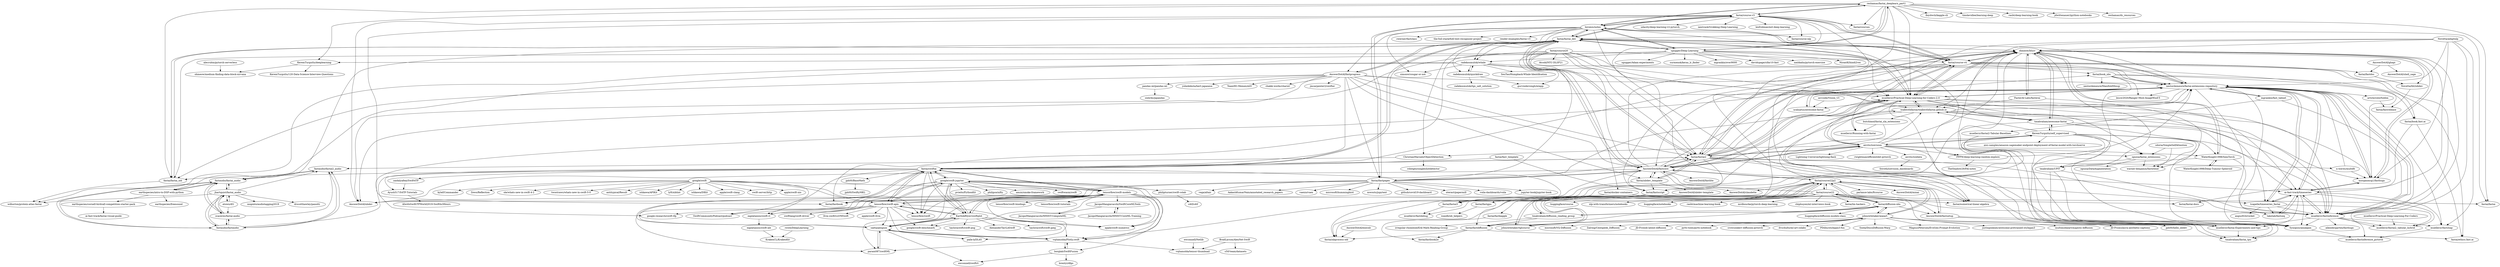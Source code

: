 digraph G {
"KeremTurgutlu/deeplearning" -> "ohmeow/medium-finding-data-block-nirvana"
"KeremTurgutlu/deeplearning" -> "KeremTurgutlu/120-Data-Science-Interview-Questions"
"fastai/course-v3" -> "hiromis/notes"
"fastai/course-v3" -> "fastai/fastai" ["e"=1]
"fastai/course-v3" -> "fastai/course-nlp" ["e"=1]
"fastai/course-v3" -> "fastai/numerical-linear-algebra" ["e"=1]
"fastai/course-v3" -> "fastai/fastai_dev"
"fastai/course-v3" -> "fastai/courses" ["e"=1]
"fastai/course-v3" -> "fastai/fastbook" ["e"=1]
"fastai/course-v3" -> "fastai/course-v4"
"fastai/course-v3" -> "fastai/fastai2"
"fastai/course-v3" -> "udacity/deep-learning-v2-pytorch" ["e"=1]
"fastai/course-v3" -> "iamtrask/Grokking-Deep-Learning" ["e"=1]
"fastai/course-v3" -> "reshamas/fastai_deeplearn_part1"
"fastai/course-v3" -> "lexfridman/mit-deep-learning" ["e"=1]
"fastai/course-v3" -> "AnswerDotAI/nbdev" ["e"=1]
"fastai/course-v3" -> "fastai/fastpages"
"hiromis/notes" -> "fastai/course-v3"
"hiromis/notes" -> "fastai/fastai_dev"
"hiromis/notes" -> "muellerzr/Practical-Deep-Learning-for-Coders-2.0"
"hiromis/notes" -> "reshamas/fastai_deeplearn_part1"
"hiromis/notes" -> "fastai/course-v4"
"hiromis/notes" -> "sgugger/Deep-Learning"
"hiromis/notes" -> "fastai/course-nlp" ["e"=1]
"hiromis/notes" -> "simonw/cougar-or-not"
"hiromis/notes" -> "radekosmulski/whale"
"hiromis/notes" -> "fastai/numerical-linear-algebra" ["e"=1]
"hiromis/notes" -> "radekosmulski/quickdraw"
"hiromis/notes" -> "cwerner/fastclass"
"hiromis/notes" -> "AnswerDotAI/fastprogress"
"hiromis/notes" -> "the-full-stack/fsdl-text-recognizer-project" ["e"=1]
"hiromis/notes" -> "render-examples/fastai-v3" ["e"=1]
"google/swift-jupyter" -> "tensorflow/swift-models"
"google/swift-jupyter" -> "fastai/swiftai"
"google/swift-jupyter" -> "tensorflow/swift-apis"
"google/swift-jupyter" -> "KarthikRIyer/swiftplot"
"google/swift-jupyter" -> "saeta/penguin"
"google/swift-jupyter" -> "tensorflow/swift" ["e"=1]
"google/swift-jupyter" -> "philipturner/swift-colab"
"google/swift-jupyter" -> "vojtamolda/Plotly.swift"
"google/swift-jupyter" -> "pvieito/PythonKit" ["e"=1]
"google/swift-jupyter" -> "apple/swift-numerics" ["e"=1]
"google/swift-jupyter" -> "eaplatanios/swift-rl"
"google/swift-jupyter" -> "philipce/nifty" ["e"=1]
"google/swift-jupyter" -> "param087/swiftML"
"google/swift-jupyter" -> "amzn/smoke-framework" ["e"=1]
"google/swift-jupyter" -> "swiftwasm/swift" ["e"=1]
"google/swift" -> "lyft/xiblint" ["e"=1]
"google/swift" -> "tensorflow/swift" ["e"=1]
"google/swift" -> "ishkawa/DIKit" ["e"=1]
"google/swift" -> "SwiftCommunityPodcast/podcast" ["e"=1]
"google/swift" -> "apple/swift-clang" ["e"=1]
"google/swift" -> "swift-server/http" ["e"=1]
"google/swift" -> "apple/swift-nio" ["e"=1]
"google/swift" -> "kylef/Commander" ["e"=1]
"google/swift" -> "tensorflow/swift-models"
"google/swift" -> "Zewo/Reflection" ["e"=1]
"google/swift" -> "ole/whats-new-in-swift-4-2" ["e"=1]
"google/swift" -> "twostraws/whats-new-in-swift-5-0" ["e"=1]
"google/swift" -> "tensorflow/swift-apis"
"google/swift" -> "antitypical/Result" ["e"=1]
"google/swift" -> "ishkawa/APIKit" ["e"=1]
"PPPW/deep-learning-random-explore" -> "TheShadow29/FAI-notes"
"PPPW/deep-learning-random-explore" -> "nestordemeure/fastai-extensions-repository"
"fastai/fastai_dev" -> "fastai/fastai2"
"fastai/fastai_dev" -> "fastai/swiftai"
"fastai/fastai_dev" -> "ChristianMarzahl/ObjectDetection"
"fastai/fastai_dev" -> "fastai/fastai_old"
"fastai/fastai_dev" -> "fastai/course-v3"
"fastai/fastai_dev" -> "muellerzr/Practical-Deep-Learning-for-Coders-2.0"
"fastai/fastai_dev" -> "hiromis/notes"
"fastai/fastai_dev" -> "fastai/course-v4"
"fastai/fastai_dev" -> "nestordemeure/fastai-extensions-repository"
"fastai/fastai_dev" -> "AnswerDotAI/fastcore"
"fastai/fastai_dev" -> "fastaudio/fastai_audio"
"fastai/fastai_dev" -> "sgugger/Deep-Learning"
"fastai/fastai_dev" -> "AnswerDotAI/fastprogress"
"fastai/fastai_dev" -> "ohmeow/blurr"
"fastai/fastai_dev" -> "radekosmulski/whale"
"fastai/swiftai" -> "tensorflow/swift-models"
"fastai/swiftai" -> "tensorflow/swift-apis"
"fastai/swiftai" -> "google/swift-jupyter"
"fastai/swiftai" -> "eaplatanios/swift-rl"
"fastai/swiftai" -> "saeta/penguin"
"fastai/swiftai" -> "fastai/fastai2"
"fastai/swiftai" -> "KarthikRIyer/swiftplot"
"fastai/swiftai" -> "Ayush517/S4TF-Tutorials"
"fastai/swiftai" -> "zaidalyafeai/Swift4TF"
"fastai/swiftai" -> "fastai/fastai_dev"
"fastai/swiftai" -> "vojtamolda/Plotly.swift"
"fastai/swiftai" -> "jph00/BaseMath"
"fastai/swiftai" -> "google-research/swift-tfp"
"fastai/swiftai" -> "fastai/fastai_old"
"fastai/swiftai" -> "tensorflow/swift" ["e"=1]
"radekosmulski/quickdraw" -> "radekosmulski/tgs_salt_solution"
"radekosmulski/quickdraw" -> "gurvindersingh/mlapp"
"radekosmulski/quickdraw" -> "radekosmulski/whale"
"jph00/BaseMath" -> "jph00/SwiftyMKL"
"artste/colorfuldim" -> "fastai/fastrelease"
"reshamas/fastai_deeplearn_part1" -> "floydwch/kaggle-cli" ["e"=1]
"reshamas/fastai_deeplearn_part1" -> "fastai/courses" ["e"=1]
"reshamas/fastai_deeplearn_part1" -> "hiromis/notes"
"reshamas/fastai_deeplearn_part1" -> "fastai/fastai_dev"
"reshamas/fastai_deeplearn_part1" -> "fastai/course-v3"
"reshamas/fastai_deeplearn_part1" -> "sgugger/Deep-Learning"
"reshamas/fastai_deeplearn_part1" -> "fastai/fastai" ["e"=1]
"reshamas/fastai_deeplearn_part1" -> "KeremTurgutlu/deeplearning"
"reshamas/fastai_deeplearn_part1" -> "timdavidlee/learning-deep"
"reshamas/fastai_deeplearn_part1" -> "rasbt/deep-learning-book" ["e"=1]
"reshamas/fastai_deeplearn_part1" -> "fastai/numerical-linear-algebra" ["e"=1]
"reshamas/fastai_deeplearn_part1" -> "fastai/fastai_old"
"reshamas/fastai_deeplearn_part1" -> "jdwittenauer/ipython-notebooks" ["e"=1]
"reshamas/fastai_deeplearn_part1" -> "muellerzr/Practical-Deep-Learning-for-Coders-2.0"
"reshamas/fastai_deeplearn_part1" -> "reshamas/ds_resources"
"radekosmulski/whale" -> "radekosmulski/quickdraw"
"radekosmulski/whale" -> "gurvindersingh/mlapp"
"radekosmulski/whale" -> "SeuTao/Humpback-Whale-Identification" ["e"=1]
"radekosmulski/whale" -> "simonw/cougar-or-not"
"radekosmulski/whale" -> "wdhorton/protein-atlas-fastai"
"radekosmulski/whale" -> "oguiza/fastai_extensions"
"radekosmulski/whale" -> "earthspecies/intro-to-DSP-with-python"
"radekosmulski/whale" -> "nestordemeure/fastai-extensions-repository"
"AnswerDotAI/fastprogress" -> "fastai/fastai_dev"
"AnswerDotAI/fastprogress" -> "AnswerDotAI/fastcore"
"AnswerDotAI/fastprogress" -> "muellerzr/Practical-Deep-Learning-for-Coders-2.0"
"AnswerDotAI/fastprogress" -> "nestordemeure/fastai-extensions-repository"
"AnswerDotAI/fastprogress" -> "fastai/fastai2"
"AnswerDotAI/fastprogress" -> "yoheikikuta/bert-japanese" ["e"=1]
"AnswerDotAI/fastprogress" -> "AnswerDotAI/nbdev" ["e"=1]
"AnswerDotAI/fastprogress" -> "fastai/fastpages"
"AnswerDotAI/fastprogress" -> "TeamHG-Memex/eli5" ["e"=1]
"AnswerDotAI/fastprogress" -> "fastai/fastai_old"
"AnswerDotAI/fastprogress" -> "chakki-works/chariot" ["e"=1]
"AnswerDotAI/fastprogress" -> "fastai/nbdev_template"
"AnswerDotAI/fastprogress" -> "pandas-ml/pandas-ml"
"AnswerDotAI/fastprogress" -> "jmcarpenter2/swifter" ["e"=1]
"AnswerDotAI/fastprogress" -> "fastai/swiftai"
"tensorflow/swift-models" -> "tensorflow/swift-apis"
"tensorflow/swift-models" -> "fastai/swiftai"
"tensorflow/swift-models" -> "google/swift-jupyter"
"tensorflow/swift-models" -> "saeta/penguin"
"tensorflow/swift-models" -> "tensorflow/swift" ["e"=1]
"tensorflow/swift-models" -> "KarthikRIyer/swiftplot"
"tensorflow/swift-models" -> "vojtamolda/Plotly.swift"
"tensorflow/swift-models" -> "google/swift-benchmark" ["e"=1]
"tensorflow/swift-models" -> "eaplatanios/swift-rl"
"tensorflow/swift-models" -> "palle-k/DL4S"
"tensorflow/swift-models" -> "JacopoMangiavacchi/SwiftCoreMLTools"
"tensorflow/swift-models" -> "borglab/SwiftFusion"
"tensorflow/swift-models" -> "apple/swift-numerics" ["e"=1]
"tensorflow/swift-models" -> "tensorflow/swift-bindings"
"tensorflow/swift-models" -> "tensorflow/swift-tutorials"
"KarthikRIyer/swiftplot" -> "saeta/penguin"
"KarthikRIyer/swiftplot" -> "param087/swiftML"
"KarthikRIyer/swiftplot" -> "google/swift-jupyter"
"KarthikRIyer/swiftplot" -> "fastai/swiftai"
"KarthikRIyer/swiftplot" -> "vojtamolda/Plotly.swift"
"KarthikRIyer/swiftplot" -> "tensorflow/swift-models"
"KarthikRIyer/swiftplot" -> "tayloraswift/swift-png" ["e"=1]
"KarthikRIyer/swiftplot" -> "apple/swift-numerics" ["e"=1]
"KarthikRIyer/swiftplot" -> "google/swift-benchmark" ["e"=1]
"KarthikRIyer/swiftplot" -> "tensorflow/swift-apis"
"KarthikRIyer/swiftplot" -> "AlexanderTar/LASwift" ["e"=1]
"KarthikRIyer/swiftplot" -> "tayloraswift/swift-jpeg" ["e"=1]
"n-waves/multifit" -> "nestordemeure/fastai-extensions-repository"
"n-waves/multifit" -> "morganmcg1/fasthugs"
"oguiza/fastai_extensions" -> "Synopsis/amalgam"
"oguiza/fastai_extensions" -> "warner-benjamin/fastxtend"
"oguiza/fastai_extensions" -> "oguiza/DataAugmentation"
"tensorflow/swift-apis" -> "tensorflow/swift-models"
"tensorflow/swift-apis" -> "fastai/swiftai"
"tensorflow/swift-apis" -> "google/swift-jupyter"
"tensorflow/swift-apis" -> "tensorflow/swift" ["e"=1]
"tensorflow/swift-apis" -> "saeta/penguin"
"tensorflow/swift-apis" -> "apple/swift-numerics" ["e"=1]
"tensorflow/swift-apis" -> "eaplatanios/swift-rl"
"tensorflow/swift-apis" -> "vojtamolda/Plotly.swift"
"tensorflow/swift-apis" -> "KarthikRIyer/swiftplot"
"tensorflow/swift-apis" -> "google-research/swift-tfp"
"tensorflow/swift-apis" -> "google/swift-benchmark" ["e"=1]
"tensorflow/swift-apis" -> "swiftlang/swift-driver" ["e"=1]
"tensorflow/swift-apis" -> "llvm-swift/LLVMSwift" ["e"=1]
"tensorflow/swift-apis" -> "SwiftCommunityPodcast/podcast" ["e"=1]
"tensorflow/swift-apis" -> "apple/swift-llvm" ["e"=1]
"sdoria/SimpleSelfAttention" -> "warner-benjamin/fastxtend"
"sdoria/SimpleSelfAttention" -> "oguiza/fastai_extensions"
"jhartquist/fastai_audio" -> "fastaudio/fastai_audio"
"jhartquist/fastai_audio" -> "zcaceres/fastai-audio"
"jhartquist/fastai_audio" -> "fastaudio/fastai2_audio"
"jhartquist/fastai_audio" -> "etown/dl1"
"jhartquist/fastai_audio" -> "fastaudio/fastaudio"
"jhartquist/fastai_audio" -> "mnpinto/audiotagging2019"
"jhartquist/fastai_audio" -> "wdhorton/protein-atlas-fastai"
"jhartquist/fastai_audio" -> "drscotthawley/panotti" ["e"=1]
"fastai/fastai_old" -> "wdhorton/protein-atlas-fastai"
"fastai/fastai_old" -> "fastai/fastai_dev"
"zcaceres/fastai-audio" -> "fastaudio/fastai_audio"
"zcaceres/fastai-audio" -> "jhartquist/fastai_audio"
"zcaceres/fastai-audio" -> "fastaudio/fastai2_audio"
"zcaceres/fastai-audio" -> "fastaudio/fastaudio"
"fastaudio/fastai_audio" -> "fastaudio/fastai2_audio"
"fastaudio/fastai_audio" -> "zcaceres/fastai-audio"
"fastaudio/fastai_audio" -> "jhartquist/fastai_audio"
"fastaudio/fastai_audio" -> "fastaudio/fastaudio"
"fastaudio/fastai_audio" -> "earthspecies/intro-to-DSP-with-python"
"sgugger/Deep-Learning" -> "fastai/fastai_old"
"sgugger/Deep-Learning" -> "sgugger/Adam-experiments"
"sgugger/Deep-Learning" -> "fastai/fastai_dev"
"sgugger/Deep-Learning" -> "hiromis/notes"
"sgugger/Deep-Learning" -> "muellerzr/Practical-Deep-Learning-for-Coders-2.0"
"sgugger/Deep-Learning" -> "reshamas/fastai_deeplearn_part1"
"sgugger/Deep-Learning" -> "PPPW/deep-learning-random-explore"
"sgugger/Deep-Learning" -> "surmenok/keras_lr_finder" ["e"=1]
"sgugger/Deep-Learning" -> "mgrankin/over9000" ["e"=1]
"sgugger/Deep-Learning" -> "davidcpage/cifar10-fast" ["e"=1]
"sgugger/Deep-Learning" -> "radekosmulski/whale"
"sgugger/Deep-Learning" -> "KeremTurgutlu/deeplearning"
"sgugger/Deep-Learning" -> "nmhkahn/pytorch-exercise" ["e"=1]
"sgugger/Deep-Learning" -> "NirantK/hindi2vec" ["e"=1]
"etown/dl1" -> "zcaceres/fastai-audio"
"etown/dl1" -> "jhartquist/fastai_audio"
"muellerzr/Practical-Deep-Learning-For-Coders" -> "muellerzr/fastai2_tabular_hybrid"
"ChristianMarzahl/ObjectDetection" -> "rohitgeo/singleshotdetector"
"ChristianMarzahl/ObjectDetection" -> "fastaudio/fastai2_audio"
"asvcode/Vision_UI" -> "ucalyptus/awesome-fastai"
"zaidalyafeai/Swift4TF" -> "Ayush517/S4TF-Tutorials"
"muellerzr/fastai-Experiments-and-tips" -> "tmabraham/fastai_tpu"
"rxwei/DeepLearning" -> "KrakenCL/KrakenKit"
"alecrubin/pytorch-serverless" -> "ohmeow/medium-finding-data-block-nirvana"
"Ayush517/S4TF-Tutorials" -> "AIwithSwift/TFWorld2019-SwiftIn3Hours"
"param087/swiftML" -> "saeta/penguin"
"eaplatanios/swift-rl" -> "eaplatanios/swift-ale"
"eaplatanios/swift-ale" -> "KrakenCL/KrakenKit"
"ewconnell/Netlib" -> "vojtamolda/tensor-thumbnail"
"BradLarson/AlexNet-Swift" -> "vojtamolda/tensor-thumbnail"
"BradLarson/AlexNet-Swift" -> "s5tf-team/datasets"
"AnswerDotAI/fastcore" -> "fastai/fastai2"
"AnswerDotAI/fastcore" -> "AnswerDotAI/nbdev" ["e"=1]
"AnswerDotAI/fastcore" -> "fastai/nbdev_template"
"AnswerDotAI/fastcore" -> "muellerzr/Practical-Deep-Learning-for-Coders-2.0"
"AnswerDotAI/fastcore" -> "nestordemeure/fastai-extensions-repository"
"AnswerDotAI/fastcore" -> "fastai/course22p2"
"AnswerDotAI/fastcore" -> "fastai/fastscript"
"AnswerDotAI/fastcore" -> "AnswerDotAI/claudette" ["e"=1]
"AnswerDotAI/fastcore" -> "airctic/icevision"
"AnswerDotAI/fastcore" -> "AnswerDotAI/fastlite" ["e"=1]
"AnswerDotAI/fastcore" -> "fastai/nbprocess-old"
"AnswerDotAI/fastcore" -> "fastai/fastai_dev"
"AnswerDotAI/fastcore" -> "ohmeow/blurr"
"AnswerDotAI/fastcore" -> "KeremTurgutlu/self_supervised"
"AnswerDotAI/fastcore" -> "fastai/fastpages"
"earthspecies/intro-to-DSP-with-python" -> "earthspecies/freesound"
"earthspecies/intro-to-DSP-with-python" -> "fastaudio/fastai_audio"
"earthspecies/intro-to-DSP-with-python" -> "earthspecies/cornell-birdcall-competition-starter-pack"
"fastai/fastpages" -> "AnswerDotAI/nbdev" ["e"=1]
"fastai/fastpages" -> "github/covid19-dashboard" ["e"=1]
"fastai/fastpages" -> "AnswerDotAI/fastcore"
"fastai/fastpages" -> "nteract/papermill" ["e"=1]
"fastai/fastpages" -> "muellerzr/Practical-Deep-Learning-for-Coders-2.0"
"fastai/fastpages" -> "fastai/fastbook" ["e"=1]
"fastai/fastpages" -> "voila-dashboards/voila" ["e"=1]
"fastai/fastpages" -> "fastai/course-v3"
"fastai/fastpages" -> "jupyter-book/jupyter-book" ["e"=1]
"fastai/fastpages" -> "fastai/fastai2"
"fastai/fastpages" -> "vega/altair" ["e"=1]
"fastai/fastpages" -> "AakashKumarNain/annotated_research_papers" ["e"=1]
"fastai/fastpages" -> "vaexio/vaex" ["e"=1]
"fastai/fastpages" -> "microsoft/hummingbird" ["e"=1]
"fastai/fastpages" -> "mwouts/jupytext" ["e"=1]
"nestordemeure/fastai-extensions-repository" -> "ai-fast-track/timeseries"
"nestordemeure/fastai-extensions-repository" -> "muellerzr/fastshap"
"nestordemeure/fastai-extensions-repository" -> "muellerzr/fastinference"
"nestordemeure/fastai-extensions-repository" -> "muellerzr/fastai2_tabular_hybrid"
"nestordemeure/fastai-extensions-repository" -> "morganmcg1/fasthugs"
"nestordemeure/fastai-extensions-repository" -> "ohmeow/blurr"
"nestordemeure/fastai-extensions-repository" -> "mgrankin/fast_tabnet"
"nestordemeure/fastai-extensions-repository" -> "ucalyptus/awesome-fastai"
"nestordemeure/fastai-extensions-repository" -> "muellerzr/Practical-Deep-Learning-for-Coders-2.0"
"nestordemeure/fastai-extensions-repository" -> "takotab/fastseq"
"nestordemeure/fastai-extensions-repository" -> "lessw2020/Ranger-Mish-ImageWoof-5" ["e"=1]
"nestordemeure/fastai-extensions-repository" -> "tcapelle/timeseries_fastai"
"nestordemeure/fastai-extensions-repository" -> "Synopsis/amalgam"
"nestordemeure/fastai-extensions-repository" -> "muellerzr/fastai-Experiments-and-tips"
"nestordemeure/fastai-extensions-repository" -> "artste/colorfuldim"
"ohmeow/blurr" -> "morganmcg1/fasthugs"
"ohmeow/blurr" -> "nestordemeure/fastai-extensions-repository"
"ohmeow/blurr" -> "ai-fast-track/timeseries"
"ohmeow/blurr" -> "muellerzr/fastinference"
"ohmeow/blurr" -> "muellerzr/fastai-Experiments-and-tips"
"ohmeow/blurr" -> "muellerzr/Practical-Deep-Learning-for-Coders-2.0"
"ohmeow/blurr" -> "tmabraham/awesome-fastai"
"ohmeow/blurr" -> "WaterKnight1998/SemTorch"
"ohmeow/blurr" -> "fastai/fastdiffusion"
"ohmeow/blurr" -> "Novetta/lib2nbdev"
"ohmeow/blurr" -> "walkwithfastai/walkwithfastai.github.io"
"ohmeow/blurr" -> "tmabraham/UPIT"
"ohmeow/blurr" -> "fastai/fastai2"
"ohmeow/blurr" -> "fastai/course-v4"
"ohmeow/blurr" -> "FasterAI-Labs/fasterai"
"fastaudio/fastaudio" -> "fastaudio/fastai2_audio"
"fastaudio/fastaudio" -> "fastaudio/fastai_audio"
"fastaudio/fastaudio" -> "zcaceres/fastai-audio"
"fastaudio/fastaudio" -> "nestordemeure/fastai-extensions-repository"
"fastaudio/fastaudio" -> "jhartquist/fastai_audio"
"fastai/docker-containers" -> "fastai/fastai3"
"fastai/docker-containers" -> "muellerzr/fastinference"
"fastai/docker-containers" -> "muellerzr/fastai-Experiments-and-tips"
"fastai/docker-containers" -> "muellerzr/fastdebug"
"WaterKnight1998/SemTorch" -> "WaterKnight1998/Deep-Tumour-Spheroid"
"WaterKnight1998/SemTorch" -> "muellerzr/fastinference"
"WaterKnight1998/SemTorch" -> "ohmeow/blurr"
"WaterKnight1998/SemTorch" -> "tmabraham/UPIT"
"borglab/SwiftFusion" -> "vojtamolda/Plotly.swift"
"borglab/SwiftFusion" -> "ewconnell/swiftrt"
"borglab/SwiftFusion" -> "brentyi/dfgo" ["e"=1]
"AnswerDotAI/fastsetup" -> "fastai/course22p2"
"AnswerDotAI/fastsetup" -> "Synopsis/amalgam"
"AnswerDotAI/fastsetup" -> "jph00/hello_nbdev"
"saeta/penguin" -> "vojtamolda/Plotly.swift"
"saeta/penguin" -> "param087/swiftML"
"saeta/penguin" -> "ewconnell/swiftrt"
"saeta/penguin" -> "KarthikRIyer/swiftplot"
"saeta/penguin" -> "palle-k/DL4S"
"saeta/penguin" -> "fastai/swiftai"
"fastai/fast_template" -> "fastai/fastscript"
"fastai/fast_template" -> "fastai/swiftai"
"takotab/fastseq" -> "ai-fast-track/timeseries"
"tcapelle/timeseries_fastai" -> "ai-fast-track/timeseries"
"tcapelle/timeseries_fastai" -> "nestordemeure/fastai-extensions-repository"
"tcapelle/timeseries_fastai" -> "takotab/fastseq"
"tcapelle/timeseries_fastai" -> "muellerzr/fastinference"
"tcapelle/timeseries_fastai" -> "muellerzr/fastai2_tabular_hybrid"
"tcapelle/timeseries_fastai" -> "angus924/rocket" ["e"=1]
"fastai/fastgpu" -> "wandb/nb_helpers"
"airctic/icevision" -> "nestordemeure/fastai-extensions-repository"
"airctic/icevision" -> "muellerzr/Practical-Deep-Learning-for-Coders-2.0"
"airctic/icevision" -> "airctic/icedata"
"airctic/icevision" -> "ohmeow/blurr"
"airctic/icevision" -> "Lightning-Universe/lightning-flash" ["e"=1]
"airctic/icevision" -> "ChristianMarzahl/ObjectDetection"
"airctic/icevision" -> "WaterKnight1998/SemTorch"
"airctic/icevision" -> "KeremTurgutlu/self_supervised"
"airctic/icevision" -> "AnswerDotAI/fastcore"
"airctic/icevision" -> "fastai/fastai2"
"airctic/icevision" -> "walkwithfastai/walkwithfastai.github.io"
"airctic/icevision" -> "oguiza/fastai_extensions"
"airctic/icevision" -> "rwightman/efficientdet-pytorch" ["e"=1]
"airctic/icevision" -> "Synopsis/amalgam"
"airctic/icevision" -> "PPPW/deep-learning-random-explore"
"fastai/course20" -> "fastai/course-v4"
"fastai/course20" -> "fastai/fastbook" ["e"=1]
"fastai/course20" -> "muellerzr/Practical-Deep-Learning-for-Coders-2.0"
"fastai/course20" -> "fastai/docker-containers"
"fastai/course20" -> "nestordemeure/fastai-extensions-repository"
"fastai/course20" -> "walkwithfastai/walkwithfastai.github.io"
"fastai/course20" -> "Atcold/NYU-DLSP21" ["e"=1]
"fastai/course20" -> "fastai/fastpages"
"fastai/course20" -> "AnswerDotAI/nbdev" ["e"=1]
"fastai/course20" -> "fastai/numerical-linear-algebra" ["e"=1]
"fastai/course20" -> "fastai/fastai2"
"fastai/course20" -> "AnswerDotAI/fastcore"
"muellerzr/Practical-Deep-Learning-for-Coders-2.0" -> "fastai/fastai2"
"muellerzr/Practical-Deep-Learning-for-Coders-2.0" -> "nestordemeure/fastai-extensions-repository"
"muellerzr/Practical-Deep-Learning-for-Coders-2.0" -> "walkwithfastai/walkwithfastai.github.io"
"muellerzr/Practical-Deep-Learning-for-Coders-2.0" -> "fastai/course-v4"
"muellerzr/Practical-Deep-Learning-for-Coders-2.0" -> "ohmeow/blurr"
"muellerzr/Practical-Deep-Learning-for-Coders-2.0" -> "muellerzr/fastinference"
"muellerzr/Practical-Deep-Learning-for-Coders-2.0" -> "airctic/icevision"
"muellerzr/Practical-Deep-Learning-for-Coders-2.0" -> "morganmcg1/fasthugs"
"muellerzr/Practical-Deep-Learning-for-Coders-2.0" -> "AnswerDotAI/fastcore"
"muellerzr/Practical-Deep-Learning-for-Coders-2.0" -> "tcapelle/timeseries_fastai"
"muellerzr/Practical-Deep-Learning-for-Coders-2.0" -> "ai-fast-track/timeseries"
"muellerzr/Practical-Deep-Learning-for-Coders-2.0" -> "ucalyptus/awesome-fastai"
"muellerzr/Practical-Deep-Learning-for-Coders-2.0" -> "tmabraham/awesome-fastai"
"muellerzr/Practical-Deep-Learning-for-Coders-2.0" -> "fastai/fastai_dev"
"muellerzr/Practical-Deep-Learning-for-Coders-2.0" -> "muellerzr/fastai-Experiments-and-tips"
"Novetta/adaptnlp" -> "nestordemeure/fastai-extensions-repository"
"Novetta/adaptnlp" -> "ohmeow/blurr"
"Novetta/adaptnlp" -> "muellerzr/fastai-Experiments-and-tips"
"Novetta/adaptnlp" -> "muellerzr/fastinference"
"Novetta/adaptnlp" -> "muellerzr/Running-with-fastai"
"Novetta/adaptnlp" -> "muellerzr/fastshap"
"Novetta/adaptnlp" -> "morganmcg1/fasthugs"
"fastai/course-v4" -> "fastai/fastai2"
"fastai/course-v4" -> "muellerzr/Practical-Deep-Learning-for-Coders-2.0"
"fastai/course-v4" -> "nestordemeure/fastai-extensions-repository"
"fastai/course-v4" -> "ohmeow/blurr"
"fastai/course-v4" -> "fastai/fastscript"
"fastai/course-v4" -> "fastai/swiftai"
"fastai/course-v4" -> "fastai/fastai_dev"
"fastai/course-v4" -> "fastai/book.fast.ai"
"fastai/course-v4" -> "morganmcg1/fasthugs"
"fastai/course-v4" -> "fastai/course-v3"
"fastai/course-v4" -> "fastai/book_nbs"
"fastai/course-v4" -> "hiromis/notes"
"fastai/course-v4" -> "muellerzr/fastinference"
"fastai/course-v4" -> "fastai/fastdoc"
"fastai/course-v4" -> "AnswerDotAI/fastcore"
"morganmcg1/fasthugs" -> "ohmeow/blurr"
"morganmcg1/fasthugs" -> "nestordemeure/fastai-extensions-repository"
"morganmcg1/fasthugs" -> "ai-fast-track/timeseries"
"fastai/nbdev_template" -> "AnswerDotAI/nbdev-template"
"fastai/nbdev_template" -> "AnswerDotAI/fastcore"
"fastai/nbdev_template" -> "fastai/nbprocess-old"
"fastai/nbdev_template" -> "fastai/fastai2"
"fastai/nbdev_template" -> "fastai/fastscript"
"JacopoMangiavacchi/MNIST-CoreML-Training" -> "JacopoMangiavacchi/SwiftCoreMLTools"
"fastai/fastai2" -> "muellerzr/Practical-Deep-Learning-for-Coders-2.0"
"fastai/fastai2" -> "fastai/course-v4"
"fastai/fastai2" -> "fastai/fastai_dev"
"fastai/fastai2" -> "fastai/swiftai"
"fastai/fastai2" -> "nestordemeure/fastai-extensions-repository"
"fastai/fastai2" -> "AnswerDotAI/fastcore"
"fastai/fastai2" -> "fastai/fastscript"
"fastai/fastai2" -> "ohmeow/blurr"
"fastai/fastai2" -> "muellerzr/fastinference"
"fastai/fastai2" -> "fastai/nbdev_template"
"fastai/fastai2" -> "tcapelle/timeseries_fastai"
"fastai/fastai2" -> "ai-fast-track/timeseries"
"fastai/fastai2" -> "fastai/book_nbs"
"fastai/fastai2" -> "n-waves/multifit"
"fastai/fastai2" -> "airctic/icevision"
"muellerzr/fastinference" -> "Synopsis/amalgam"
"muellerzr/fastinference" -> "nestordemeure/fastai-extensions-repository"
"muellerzr/fastinference" -> "muellerzr/fastshap"
"muellerzr/fastinference" -> "ai-fast-track/timeseries"
"muellerzr/fastinference" -> "muellerzr/fastai2_tabular_hybrid"
"muellerzr/fastinference" -> "muellerzr/fastai-Experiments-and-tips"
"muellerzr/fastinference" -> "muellerzr/fastinference_pytorch"
"muellerzr/fastinference" -> "aikindergarten/fasthugs"
"mgrankin/fast_tabnet" -> "nestordemeure/fastai-extensions-repository"
"mgrankin/fast_tabnet" -> "muellerzr/fastai2-Tabular-Baselines"
"mgrankin/fast_tabnet" -> "muellerzr/fastinference"
"fastaudio/fastai2_audio" -> "fastaudio/fastai_audio"
"fastaudio/fastai2_audio" -> "fastaudio/fastaudio"
"KeremTurgutlu/self_supervised" -> "tmabraham/awesome-fastai"
"KeremTurgutlu/self_supervised" -> "fastai/fastai3"
"KeremTurgutlu/self_supervised" -> "warner-benjamin/fastxtend"
"KeremTurgutlu/self_supervised" -> "fastai/fastscript"
"KeremTurgutlu/self_supervised" -> "muellerzr/fastinference"
"KeremTurgutlu/self_supervised" -> "oguiza/fastai_extensions"
"KeremTurgutlu/self_supervised" -> "WaterKnight1998/SemTorch"
"KeremTurgutlu/self_supervised" -> "walkwithfastai/walkwithfastai.github.io"
"KeremTurgutlu/self_supervised" -> "Synopsis/amalgam"
"KeremTurgutlu/self_supervised" -> "tmabraham/UPIT"
"KeremTurgutlu/self_supervised" -> "aws-samples/amazon-sagemaker-endpoint-deployment-of-fastai-model-with-torchserve"
"KeremTurgutlu/self_supervised" -> "airctic/icevision"
"JacopoMangiavacchi/SwiftCoreMLTools" -> "JacopoMangiavacchi/MNIST-CoreML-Training"
"JacopoMangiavacchi/SwiftCoreMLTools" -> "JacopoMangiavacchi/MNIST-ComputeML"
"tmabraham/UPIT" -> "tmabraham/fastai_tpu"
"tmabraham/UPIT" -> "Synopsis/amalgam"
"tmabraham/UPIT" -> "muellerzr/fastinference"
"fastai/fastscript" -> "fastai/fastgpu"
"fastai/fastscript" -> "fastai/fastai-docs"
"fastai/fastscript" -> "fastai/fastai3"
"WaterKnight1998/Deep-Tumour-Spheroid" -> "WaterKnight1998/SemTorch"
"ucalyptus/awesome-fastai" -> "nestordemeure/fastai-extensions-repository"
"fastai/book_nbs" -> "fastai/ethics.fast.ai"
"fastai/book_nbs" -> "fastai/book.fast.ai"
"fastai/book_nbs" -> "tmabraham/fastai_tpu"
"fastai/book_nbs" -> "lessw2020/Ranger-Mish-ImageWoof-5" ["e"=1]
"fastai/book_nbs" -> "nestordemeure/ManifoldMixup"
"fastai/book_nbs" -> "nestordemeure/fastai-extensions-repository"
"ai-fast-track/timeseries" -> "takotab/fastseq"
"ai-fast-track/timeseries" -> "nestordemeure/fastai-extensions-repository"
"ai-fast-track/timeseries" -> "muellerzr/fastai2_tabular_hybrid"
"ai-fast-track/timeseries" -> "muellerzr/fastinference"
"ai-fast-track/timeseries" -> "tcapelle/timeseries_fastai"
"ai-fast-track/timeseries" -> "muellerzr/fastshap"
"ai-fast-track/timeseries" -> "Synopsis/amalgam"
"ai-fast-track/timeseries" -> "muellerzr/fastai-Experiments-and-tips"
"ai-fast-track/timeseries" -> "morganmcg1/fasthugs"
"muellerzr/fastai2-Tabular-Baselines" -> "tmabraham/fastai_tpu"
"fastai/book.fast.ai" -> "fastai/fastai-docs"
"fastai/book.fast.ai" -> "fastai/ethics.fast.ai"
"vojtamolda/Plotly.swift" -> "saeta/penguin"
"vojtamolda/Plotly.swift" -> "param087/swiftML"
"vojtamolda/Plotly.swift" -> "vojtamolda/tensor-thumbnail"
"vojtamolda/Plotly.swift" -> "borglab/SwiftFusion"
"earthspecies/cornell-birdcall-competition-starter-pack" -> "ai-fast-track/fastai-visual-guide"
"airctic/icedata" -> "fstroth/icevision_dashboards"
"Synopsis/amalgam" -> "muellerzr/fastinference_pytorch"
"walkwithfastai/walkwithfastai.github.io" -> "muellerzr/fastinference"
"walkwithfastai/walkwithfastai.github.io" -> "muellerzr/Running-with-fastai"
"walkwithfastai/walkwithfastai.github.io" -> "nestordemeure/fastai-extensions-repository"
"walkwithfastai/walkwithfastai.github.io" -> "muellerzr/Practical-Deep-Learning-for-Coders-2.0"
"walkwithfastai/walkwithfastai.github.io" -> "tmabraham/awesome-fastai"
"walkwithfastai/walkwithfastai.github.io" -> "morganmcg1/fasthugs"
"walkwithfastai/walkwithfastai.github.io" -> "butchland/fastai_xla_extensions"
"walkwithfastai/walkwithfastai.github.io" -> "fastai/fastai3"
"muellerzr/fastshap" -> "muellerzr/fastinference_pytorch"
"butchland/fastai_xla_extensions" -> "tmabraham/fastai_tpu"
"butchland/fastai_xla_extensions" -> "muellerzr/Running-with-fastai"
"pandas-ml/pandas-ml" -> "sinhrks/japandas"
"fastai/fastdoc" -> "Novetta/lib2nbdev"
"FasterAI-Labs/fasterai" -> "ohmeow/blurr"
"FasterAI-Labs/fasterai" -> "warner-benjamin/fastxtend"
"FasterAI-Labs/fasterai" -> "walkwithfastai/walkwithfastai.github.io"
"AnswerDotAI/ghapi" -> "fastai/fastdoc"
"AnswerDotAI/ghapi" -> "AnswerDotAI/shell_sage" ["e"=1]
"tmabraham/awesome-fastai" -> "muellerzr/fastinference"
"tmabraham/awesome-fastai" -> "KeremTurgutlu/self_supervised"
"tmabraham/awesome-fastai" -> "ohmeow/blurr"
"tmabraham/awesome-fastai" -> "walkwithfastai/walkwithfastai.github.io"
"tmabraham/awesome-fastai" -> "fastai/fastai3"
"tmabraham/awesome-fastai" -> "Synopsis/amalgam"
"tmabraham/awesome-fastai" -> "ai-fast-track/timeseries"
"Novetta/lib2nbdev" -> "fastai/fastrelease"
"fastai/fastai3" -> "muellerzr/fastdebug"
"fastai/course22" -> "fastai/course22p2"
"fastai/course22" -> "fastai/fastbook" ["e"=1]
"fastai/course22" -> "fastai/diffusion-nbs"
"fastai/course22" -> "AnswerDotAI/fastsetup"
"fastai/course22" -> "fastai/lm-hackers" ["e"=1]
"fastai/course22" -> "AnswerDotAI/nbdev" ["e"=1]
"fastai/course22" -> "fastai/numerical-linear-algebra" ["e"=1]
"fastai/course22" -> "huggingface/course" ["e"=1]
"fastai/course22" -> "nlp-with-transformers/notebooks" ["e"=1]
"fastai/course22" -> "huggingface/notebooks" ["e"=1]
"fastai/course22" -> "rasbt/machine-learning-book" ["e"=1]
"fastai/course22" -> "fastai/fastai" ["e"=1]
"fastai/course22" -> "AnswerDotAI/fastcore"
"fastai/course22" -> "mrdbourke/pytorch-deep-learning" ["e"=1]
"fastai/course22" -> "chiphuyen/ml-interviews-book" ["e"=1]
"johnowhitaker/aiaiart" -> "johnowhitaker/tglcourse"
"johnowhitaker/aiaiart" -> "fastai/diffusion-nbs"
"johnowhitaker/aiaiart" -> "fastai/course22p2"
"johnowhitaker/aiaiart" -> "pytti-tools/pytti-notebook" ["e"=1]
"johnowhitaker/aiaiart" -> "crowsonkb/v-diffusion-pytorch" ["e"=1]
"johnowhitaker/aiaiart" -> "dvschultz/ml-art-colabs" ["e"=1]
"johnowhitaker/aiaiart" -> "PDillis/stylegan3-fun" ["e"=1]
"johnowhitaker/aiaiart" -> "Sxela/DiscoDiffusion-Warp" ["e"=1]
"johnowhitaker/aiaiart" -> "MagnusPetersen/EvoGen-Prompt-Evolution" ["e"=1]
"johnowhitaker/aiaiart" -> "justinpinkney/awesome-pretrained-stylegan3" ["e"=1]
"johnowhitaker/aiaiart" -> "multimodalart/majesty-diffusion" ["e"=1]
"johnowhitaker/aiaiart" -> "JD-P/simulacra-aesthetic-captions" ["e"=1]
"johnowhitaker/aiaiart" -> "microsoft/VQ-Diffusion" ["e"=1]
"johnowhitaker/aiaiart" -> "Zalring/Centipede_Diffusion" ["e"=1]
"johnowhitaker/aiaiart" -> "JD-P/cloob-latent-diffusion" ["e"=1]
"philipturner/swift-colab" -> "s4tf/s4tf"
"fastai/fastkaggle" -> "fastai/fastbook2e"
"fastai/course22p2" -> "fastai/diffusion-nbs"
"fastai/course22p2" -> "fastai/fastdiffusion"
"fastai/course22p2" -> "fastai/course22"
"fastai/course22p2" -> "johnowhitaker/tglcourse"
"fastai/course22p2" -> "tmabraham/diffusion_reading_group"
"fastai/course22p2" -> "AnswerDotAI/fastsetup"
"fastai/course22p2" -> "AnswerDotAI/fastcore"
"fastai/course22p2" -> "johnowhitaker/aiaiart"
"fastai/course22p2" -> "parlance-labs/ftcourse" ["e"=1]
"fastai/course22p2" -> "AnswerDotAI/minai"
"fastai/course22p2" -> "walkwithfastai/walkwithfastai.github.io"
"fastai/course22p2" -> "fastai/fastkaggle"
"fastai/course22p2" -> "fastai/nbprocess-old"
"fastai/course22p2" -> "AnswerDotAI/claudette" ["e"=1]
"fastai/fastdiffusion" -> "fastai/fastbook2e"
"fastai/fastdiffusion" -> "fastai/course22p2"
"fastai/fastdiffusion" -> "fastai/ethics.fast.ai"
"fastai/fastdiffusion" -> "fastai/nbprocess-old"
"fastai/diffusion-nbs" -> "fastai/course22p2"
"fastai/diffusion-nbs" -> "fastai/fastdiffusion"
"fastai/diffusion-nbs" -> "johnowhitaker/tglcourse"
"fastai/diffusion-nbs" -> "johnowhitaker/aiaiart"
"fastai/diffusion-nbs" -> "fastai/course22"
"fastai/diffusion-nbs" -> "tmabraham/diffusion_reading_group"
"fastai/diffusion-nbs" -> "AnswerDotAI/fastsetup"
"fastai/diffusion-nbs" -> "huggingface/diffusion-models-class" ["e"=1]
"AnswerDotAI/execnb" -> "fastai/nbprocess-old"
"johnowhitaker/tglcourse" -> "johnowhitaker/aiaiart"
"johnowhitaker/tglcourse" -> "fastai/course22p2"
"tmabraham/diffusion_reading_group" -> "fastai/course22p2"
"tmabraham/diffusion_reading_group" -> "fastai/fastdiffusion"
"tmabraham/diffusion_reading_group" -> "irregular-rhomboid/EAI-Math-Reading-Group"
"tmabraham/diffusion_reading_group" -> "fastai/diffusion-nbs"
"KeremTurgutlu/deeplearning" ["l"="49.357,28.698"]
"ohmeow/medium-finding-data-block-nirvana" ["l"="49.376,28.747"]
"KeremTurgutlu/120-Data-Science-Interview-Questions" ["l"="49.339,28.722"]
"fastai/course-v3" ["l"="49.318,28.61"]
"hiromis/notes" ["l"="49.353,28.592"]
"fastai/fastai" ["l"="48.016,28.695"]
"fastai/course-nlp" ["l"="52.822,25.703"]
"fastai/numerical-linear-algebra" ["l"="47.819,28.491"]
"fastai/fastai_dev" ["l"="49.384,28.559"]
"fastai/courses" ["l"="47.727,28.795"]
"fastai/fastbook" ["l"="47.665,28.403"]
"fastai/course-v4" ["l"="49.391,28.576"]
"fastai/fastai2" ["l"="49.404,28.557"]
"udacity/deep-learning-v2-pytorch" ["l"="47.526,28.476"]
"iamtrask/Grokking-Deep-Learning" ["l"="47.693,28.498"]
"reshamas/fastai_deeplearn_part1" ["l"="49.345,28.638"]
"lexfridman/mit-deep-learning" ["l"="47.747,28.505"]
"AnswerDotAI/nbdev" ["l"="43.574,23.926"]
"fastai/fastpages" ["l"="49.318,28.571"]
"muellerzr/Practical-Deep-Learning-for-Coders-2.0" ["l"="49.406,28.589"]
"sgugger/Deep-Learning" ["l"="49.374,28.622"]
"simonw/cougar-or-not" ["l"="49.343,28.525"]
"radekosmulski/whale" ["l"="49.42,28.546"]
"radekosmulski/quickdraw" ["l"="49.391,28.518"]
"cwerner/fastclass" ["l"="49.285,28.64"]
"AnswerDotAI/fastprogress" ["l"="49.35,28.544"]
"the-full-stack/fsdl-text-recognizer-project" ["l"="48.096,26.406"]
"render-examples/fastai-v3" ["l"="49.621,27.024"]
"google/swift-jupyter" ["l"="49.404,28.381"]
"tensorflow/swift-models" ["l"="49.387,28.364"]
"fastai/swiftai" ["l"="49.384,28.447"]
"tensorflow/swift-apis" ["l"="49.408,28.4"]
"KarthikRIyer/swiftplot" ["l"="49.383,28.402"]
"saeta/penguin" ["l"="49.367,28.394"]
"tensorflow/swift" ["l"="45.785,-26.64"]
"philipturner/swift-colab" ["l"="49.457,28.344"]
"vojtamolda/Plotly.swift" ["l"="49.362,28.379"]
"pvieito/PythonKit" ["l"="42.15,-26.846"]
"apple/swift-numerics" ["l"="42.183,-26.804"]
"eaplatanios/swift-rl" ["l"="49.432,28.387"]
"philipce/nifty" ["l"="46.533,-24.001"]
"param087/swiftML" ["l"="49.376,28.38"]
"amzn/smoke-framework" ["l"="42.08,-26.794"]
"swiftwasm/swift" ["l"="42.06,-26.785"]
"google/swift" ["l"="49.423,28.328"]
"lyft/xiblint" ["l"="45.36,-26.257"]
"ishkawa/DIKit" ["l"="7.316,-39.769"]
"SwiftCommunityPodcast/podcast" ["l"="42.073,-26.985"]
"apple/swift-clang" ["l"="42.278,-26.35"]
"swift-server/http" ["l"="44.647,-27.854"]
"apple/swift-nio" ["l"="45.774,-26.593"]
"kylef/Commander" ["l"="41.987,-26.914"]
"Zewo/Reflection" ["l"="41.966,-26.674"]
"ole/whats-new-in-swift-4-2" ["l"="45.464,-26.248"]
"twostraws/whats-new-in-swift-5-0" ["l"="42.192,-27.083"]
"antitypical/Result" ["l"="44.862,-27.978"]
"ishkawa/APIKit" ["l"="7.309,-39.835"]
"PPPW/deep-learning-random-explore" ["l"="49.406,28.653"]
"TheShadow29/FAI-notes" ["l"="49.414,28.7"]
"nestordemeure/fastai-extensions-repository" ["l"="49.442,28.587"]
"ChristianMarzahl/ObjectDetection" ["l"="49.475,28.536"]
"fastai/fastai_old" ["l"="49.383,28.538"]
"AnswerDotAI/fastcore" ["l"="49.36,28.567"]
"fastaudio/fastai_audio" ["l"="49.515,28.516"]
"ohmeow/blurr" ["l"="49.425,28.591"]
"Ayush517/S4TF-Tutorials" ["l"="49.35,28.422"]
"zaidalyafeai/Swift4TF" ["l"="49.336,28.436"]
"jph00/BaseMath" ["l"="49.309,28.409"]
"google-research/swift-tfp" ["l"="49.427,28.425"]
"radekosmulski/tgs_salt_solution" ["l"="49.386,28.485"]
"gurvindersingh/mlapp" ["l"="49.414,28.497"]
"jph00/SwiftyMKL" ["l"="49.279,28.391"]
"artste/colorfuldim" ["l"="49.462,28.647"]
"fastai/fastrelease" ["l"="49.45,28.676"]
"floydwch/kaggle-cli" ["l"="57.498,24.015"]
"timdavidlee/learning-deep" ["l"="49.313,28.684"]
"rasbt/deep-learning-book" ["l"="47.828,28.588"]
"jdwittenauer/ipython-notebooks" ["l"="48.106,28.45"]
"reshamas/ds_resources" ["l"="49.296,28.673"]
"SeuTao/Humpback-Whale-Identification" ["l"="50.536,30.494"]
"wdhorton/protein-atlas-fastai" ["l"="49.464,28.517"]
"oguiza/fastai_extensions" ["l"="49.447,28.638"]
"earthspecies/intro-to-DSP-with-python" ["l"="49.512,28.486"]
"yoheikikuta/bert-japanese" ["l"="5.794,-41.029"]
"TeamHG-Memex/eli5" ["l"="45.403,26.217"]
"chakki-works/chariot" ["l"="5.851,-41.039"]
"fastai/nbdev_template" ["l"="49.364,28.52"]
"pandas-ml/pandas-ml" ["l"="49.241,28.61"]
"jmcarpenter2/swifter" ["l"="45.326,26.119"]
"google/swift-benchmark" ["l"="42.231,-26.85"]
"palle-k/DL4S" ["l"="49.362,28.346"]
"JacopoMangiavacchi/SwiftCoreMLTools" ["l"="49.391,28.281"]
"borglab/SwiftFusion" ["l"="49.343,28.358"]
"tensorflow/swift-bindings" ["l"="49.386,28.33"]
"tensorflow/swift-tutorials" ["l"="49.366,28.314"]
"tayloraswift/swift-png" ["l"="42.036,-26.576"]
"AlexanderTar/LASwift" ["l"="46.513,-23.984"]
"tayloraswift/swift-jpeg" ["l"="42.064,-26.59"]
"n-waves/multifit" ["l"="49.454,28.539"]
"morganmcg1/fasthugs" ["l"="49.44,28.569"]
"Synopsis/amalgam" ["l"="49.428,28.603"]
"warner-benjamin/fastxtend" ["l"="49.454,28.66"]
"oguiza/DataAugmentation" ["l"="49.471,28.666"]
"swiftlang/swift-driver" ["l"="42.18,-26.676"]
"llvm-swift/LLVMSwift" ["l"="42.007,-26.679"]
"apple/swift-llvm" ["l"="42.243,-26.344"]
"sdoria/SimpleSelfAttention" ["l"="49.479,28.69"]
"jhartquist/fastai_audio" ["l"="49.552,28.521"]
"zcaceres/fastai-audio" ["l"="49.546,28.507"]
"fastaudio/fastai2_audio" ["l"="49.53,28.518"]
"etown/dl1" ["l"="49.579,28.507"]
"fastaudio/fastaudio" ["l"="49.529,28.535"]
"mnpinto/audiotagging2019" ["l"="49.59,28.527"]
"drscotthawley/panotti" ["l"="39.715,5.287"]
"sgugger/Adam-experiments" ["l"="49.338,28.683"]
"surmenok/keras_lr_finder" ["l"="54.172,26.987"]
"mgrankin/over9000" ["l"="51.117,30.137"]
"davidcpage/cifar10-fast" ["l"="45.58,28.836"]
"nmhkahn/pytorch-exercise" ["l"="48.065,28.562"]
"NirantK/hindi2vec" ["l"="52.674,25.214"]
"muellerzr/Practical-Deep-Learning-For-Coders" ["l"="49.544,28.614"]
"muellerzr/fastai2_tabular_hybrid" ["l"="49.491,28.603"]
"rohitgeo/singleshotdetector" ["l"="49.491,28.503"]
"asvcode/Vision_UI" ["l"="49.553,28.664"]
"ucalyptus/awesome-fastai" ["l"="49.493,28.625"]
"muellerzr/fastai-Experiments-and-tips" ["l"="49.467,28.579"]
"tmabraham/fastai_tpu" ["l"="49.485,28.566"]
"rxwei/DeepLearning" ["l"="49.526,28.334"]
"KrakenCL/KrakenKit" ["l"="49.506,28.348"]
"alecrubin/pytorch-serverless" ["l"="49.383,28.791"]
"AIwithSwift/TFWorld2019-SwiftIn3Hours" ["l"="49.332,28.404"]
"eaplatanios/swift-ale" ["l"="49.476,28.366"]
"ewconnell/Netlib" ["l"="49.309,28.313"]
"vojtamolda/tensor-thumbnail" ["l"="49.318,28.335"]
"BradLarson/AlexNet-Swift" ["l"="49.288,28.31"]
"s5tf-team/datasets" ["l"="49.272,28.294"]
"fastai/course22p2" ["l"="49.269,28.53"]
"fastai/fastscript" ["l"="49.415,28.526"]
"AnswerDotAI/claudette" ["l"="41.554,1.031"]
"airctic/icevision" ["l"="49.414,28.613"]
"AnswerDotAI/fastlite" ["l"="41.653,1.036"]
"fastai/nbprocess-old" ["l"="49.316,28.512"]
"KeremTurgutlu/self_supervised" ["l"="49.442,28.609"]
"earthspecies/freesound" ["l"="49.527,28.466"]
"earthspecies/cornell-birdcall-competition-starter-pack" ["l"="49.553,28.456"]
"github/covid19-dashboard" ["l"="8.782,-44.812"]
"nteract/papermill" ["l"="43.499,23.891"]
"voila-dashboards/voila" ["l"="43.548,23.948"]
"jupyter-book/jupyter-book" ["l"="43.499,23.919"]
"vega/altair" ["l"="43.589,23.799"]
"AakashKumarNain/annotated_research_papers" ["l"="48.04,26.387"]
"vaexio/vaex" ["l"="45.322,26.021"]
"microsoft/hummingbird" ["l"="45.328,26.09"]
"mwouts/jupytext" ["l"="43.538,23.892"]
"ai-fast-track/timeseries" ["l"="49.451,28.596"]
"muellerzr/fastshap" ["l"="49.481,28.591"]
"muellerzr/fastinference" ["l"="49.461,28.591"]
"mgrankin/fast_tabnet" ["l"="49.505,28.592"]
"takotab/fastseq" ["l"="49.476,28.619"]
"lessw2020/Ranger-Mish-ImageWoof-5" ["l"="51.171,30.122"]
"tcapelle/timeseries_fastai" ["l"="49.459,28.609"]
"tmabraham/awesome-fastai" ["l"="49.45,28.578"]
"WaterKnight1998/SemTorch" ["l"="49.461,28.628"]
"fastai/fastdiffusion" ["l"="49.301,28.521"]
"Novetta/lib2nbdev" ["l"="49.423,28.661"]
"walkwithfastai/walkwithfastai.github.io" ["l"="49.424,28.574"]
"tmabraham/UPIT" ["l"="49.478,28.605"]
"FasterAI-Labs/fasterai" ["l"="49.428,28.635"]
"fastai/docker-containers" ["l"="49.468,28.563"]
"fastai/fastai3" ["l"="49.451,28.557"]
"muellerzr/fastdebug" ["l"="49.491,28.544"]
"WaterKnight1998/Deep-Tumour-Spheroid" ["l"="49.481,28.65"]
"ewconnell/swiftrt" ["l"="49.333,28.374"]
"brentyi/dfgo" ["l"="22.065,13.86"]
"AnswerDotAI/fastsetup" ["l"="49.274,28.561"]
"jph00/hello_nbdev" ["l"="49.254,28.579"]
"fastai/fast_template" ["l"="49.418,28.464"]
"angus924/rocket" ["l"="43.663,26.839"]
"fastai/fastgpu" ["l"="49.454,28.478"]
"wandb/nb_helpers" ["l"="49.471,28.46"]
"airctic/icedata" ["l"="49.428,28.678"]
"Lightning-Universe/lightning-flash" ["l"="51.035,29.615"]
"rwightman/efficientdet-pytorch" ["l"="50.751,30.099"]
"fastai/course20" ["l"="49.381,28.596"]
"Atcold/NYU-DLSP21" ["l"="47.9,26.467"]
"Novetta/adaptnlp" ["l"="49.492,28.577"]
"muellerzr/Running-with-fastai" ["l"="49.481,28.556"]
"fastai/book.fast.ai" ["l"="49.407,28.51"]
"fastai/book_nbs" ["l"="49.434,28.53"]
"fastai/fastdoc" ["l"="49.386,28.685"]
"AnswerDotAI/nbdev-template" ["l"="49.338,28.481"]
"JacopoMangiavacchi/MNIST-CoreML-Training" ["l"="49.383,28.253"]
"muellerzr/fastinference_pytorch" ["l"="49.469,28.599"]
"aikindergarten/fasthugs" ["l"="49.506,28.608"]
"muellerzr/fastai2-Tabular-Baselines" ["l"="49.53,28.578"]
"aws-samples/amazon-sagemaker-endpoint-deployment-of-fastai-model-with-torchserve" ["l"="49.499,28.65"]
"JacopoMangiavacchi/MNIST-ComputeML" ["l"="49.41,28.259"]
"fastai/fastai-docs" ["l"="49.43,28.498"]
"fastai/ethics.fast.ai" ["l"="49.373,28.5"]
"nestordemeure/ManifoldMixup" ["l"="49.452,28.5"]
"ai-fast-track/fastai-visual-guide" ["l"="49.577,28.441"]
"fstroth/icevision_dashboards" ["l"="49.44,28.706"]
"butchland/fastai_xla_extensions" ["l"="49.496,28.557"]
"sinhrks/japandas" ["l"="49.201,28.635"]
"AnswerDotAI/ghapi" ["l"="49.35,28.758"]
"AnswerDotAI/shell_sage" ["l"="41.592,1.001"]
"fastai/course22" ["l"="49.223,28.563"]
"fastai/diffusion-nbs" ["l"="49.235,28.531"]
"fastai/lm-hackers" ["l"="41.164,0.812"]
"huggingface/course" ["l"="38.547,-0.842"]
"nlp-with-transformers/notebooks" ["l"="47.75,26.429"]
"huggingface/notebooks" ["l"="38.631,-0.827"]
"rasbt/machine-learning-book" ["l"="47.73,26.361"]
"mrdbourke/pytorch-deep-learning" ["l"="47.702,26.234"]
"chiphuyen/ml-interviews-book" ["l"="48.067,26.32"]
"johnowhitaker/aiaiart" ["l"="49.203,28.52"]
"johnowhitaker/tglcourse" ["l"="49.224,28.511"]
"pytti-tools/pytti-notebook" ["l"="44.647,31.483"]
"crowsonkb/v-diffusion-pytorch" ["l"="44.723,31.427"]
"dvschultz/ml-art-colabs" ["l"="44.786,31.493"]
"PDillis/stylegan3-fun" ["l"="44.787,31.518"]
"Sxela/DiscoDiffusion-Warp" ["l"="32.03,32.048"]
"MagnusPetersen/EvoGen-Prompt-Evolution" ["l"="33.45,31.603"]
"justinpinkney/awesome-pretrained-stylegan3" ["l"="44.793,31.478"]
"multimodalart/majesty-diffusion" ["l"="44.71,31.386"]
"JD-P/simulacra-aesthetic-captions" ["l"="33.436,31.494"]
"microsoft/VQ-Diffusion" ["l"="45.911,31.562"]
"Zalring/Centipede_Diffusion" ["l"="32.073,32.121"]
"JD-P/cloob-latent-diffusion" ["l"="44.726,31.377"]
"s4tf/s4tf" ["l"="49.478,28.321"]
"fastai/fastkaggle" ["l"="49.261,28.488"]
"fastai/fastbook2e" ["l"="49.281,28.491"]
"tmabraham/diffusion_reading_group" ["l"="49.245,28.503"]
"parlance-labs/ftcourse" ["l"="41.506,1.277"]
"AnswerDotAI/minai" ["l"="49.237,28.486"]
"huggingface/diffusion-models-class" ["l"="45.809,31.494"]
"AnswerDotAI/execnb" ["l"="49.288,28.468"]
"irregular-rhomboid/EAI-Math-Reading-Group" ["l"="49.207,28.475"]
}